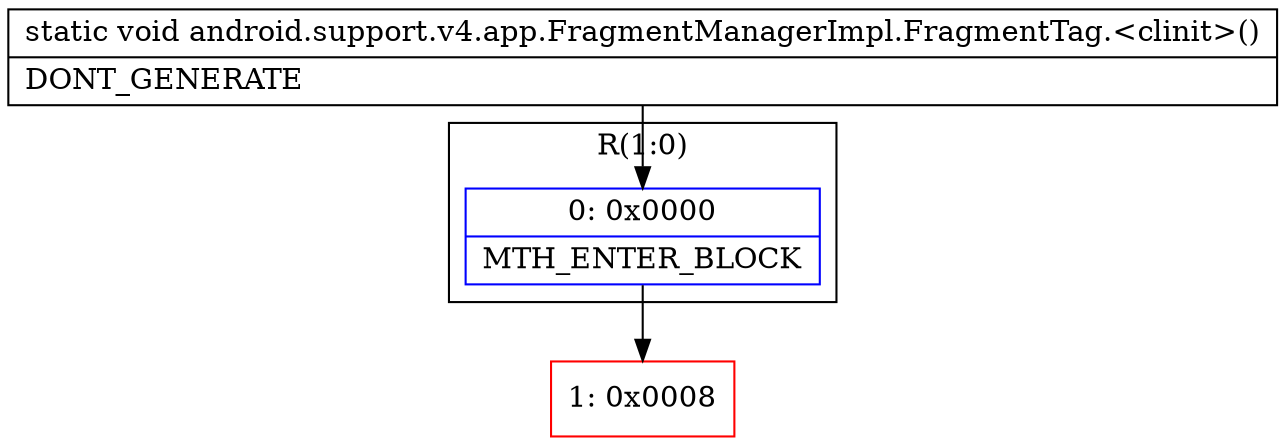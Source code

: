 digraph "CFG forandroid.support.v4.app.FragmentManagerImpl.FragmentTag.\<clinit\>()V" {
subgraph cluster_Region_491988071 {
label = "R(1:0)";
node [shape=record,color=blue];
Node_0 [shape=record,label="{0\:\ 0x0000|MTH_ENTER_BLOCK\l}"];
}
Node_1 [shape=record,color=red,label="{1\:\ 0x0008}"];
MethodNode[shape=record,label="{static void android.support.v4.app.FragmentManagerImpl.FragmentTag.\<clinit\>()  | DONT_GENERATE\l}"];
MethodNode -> Node_0;
Node_0 -> Node_1;
}

